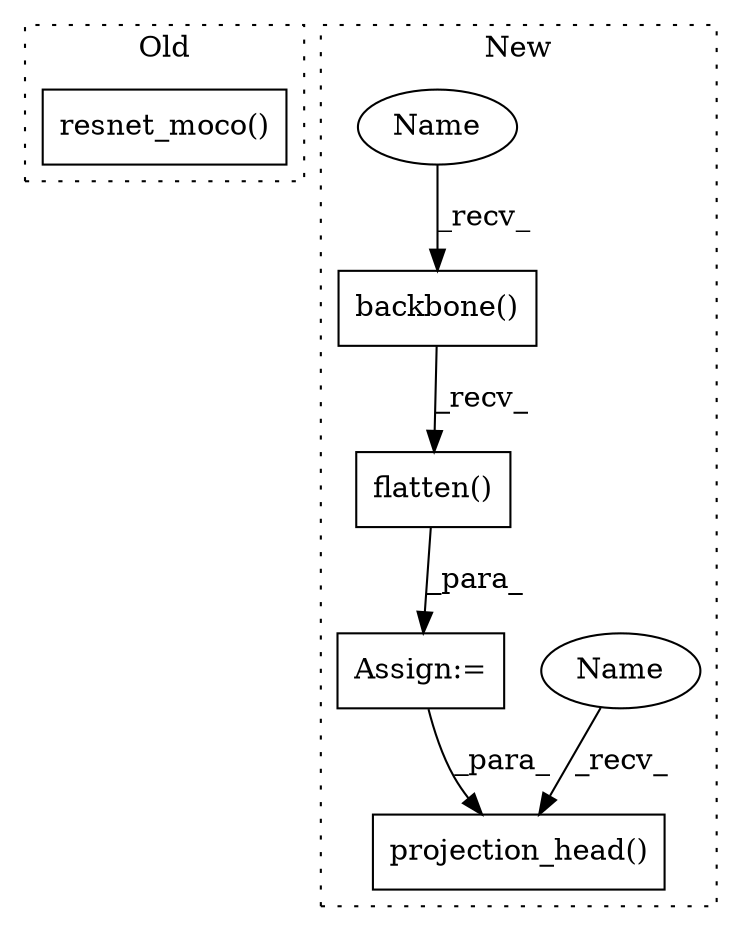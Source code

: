 digraph G {
subgraph cluster0 {
1 [label="resnet_moco()" a="75" s="7934,7957" l="17,1" shape="box"];
label = "Old";
style="dotted";
}
subgraph cluster1 {
2 [label="flatten()" a="75" s="8303" l="39" shape="box"];
3 [label="projection_head()" a="75" s="8355,8377" l="21,1" shape="box"];
4 [label="backbone()" a="75" s="8303,8320" l="14,1" shape="box"];
5 [label="Assign:=" a="68" s="8300" l="3" shape="box"];
6 [label="Name" a="87" s="8355" l="4" shape="ellipse"];
7 [label="Name" a="87" s="8303" l="4" shape="ellipse"];
label = "New";
style="dotted";
}
2 -> 5 [label="_para_"];
4 -> 2 [label="_recv_"];
5 -> 3 [label="_para_"];
6 -> 3 [label="_recv_"];
7 -> 4 [label="_recv_"];
}